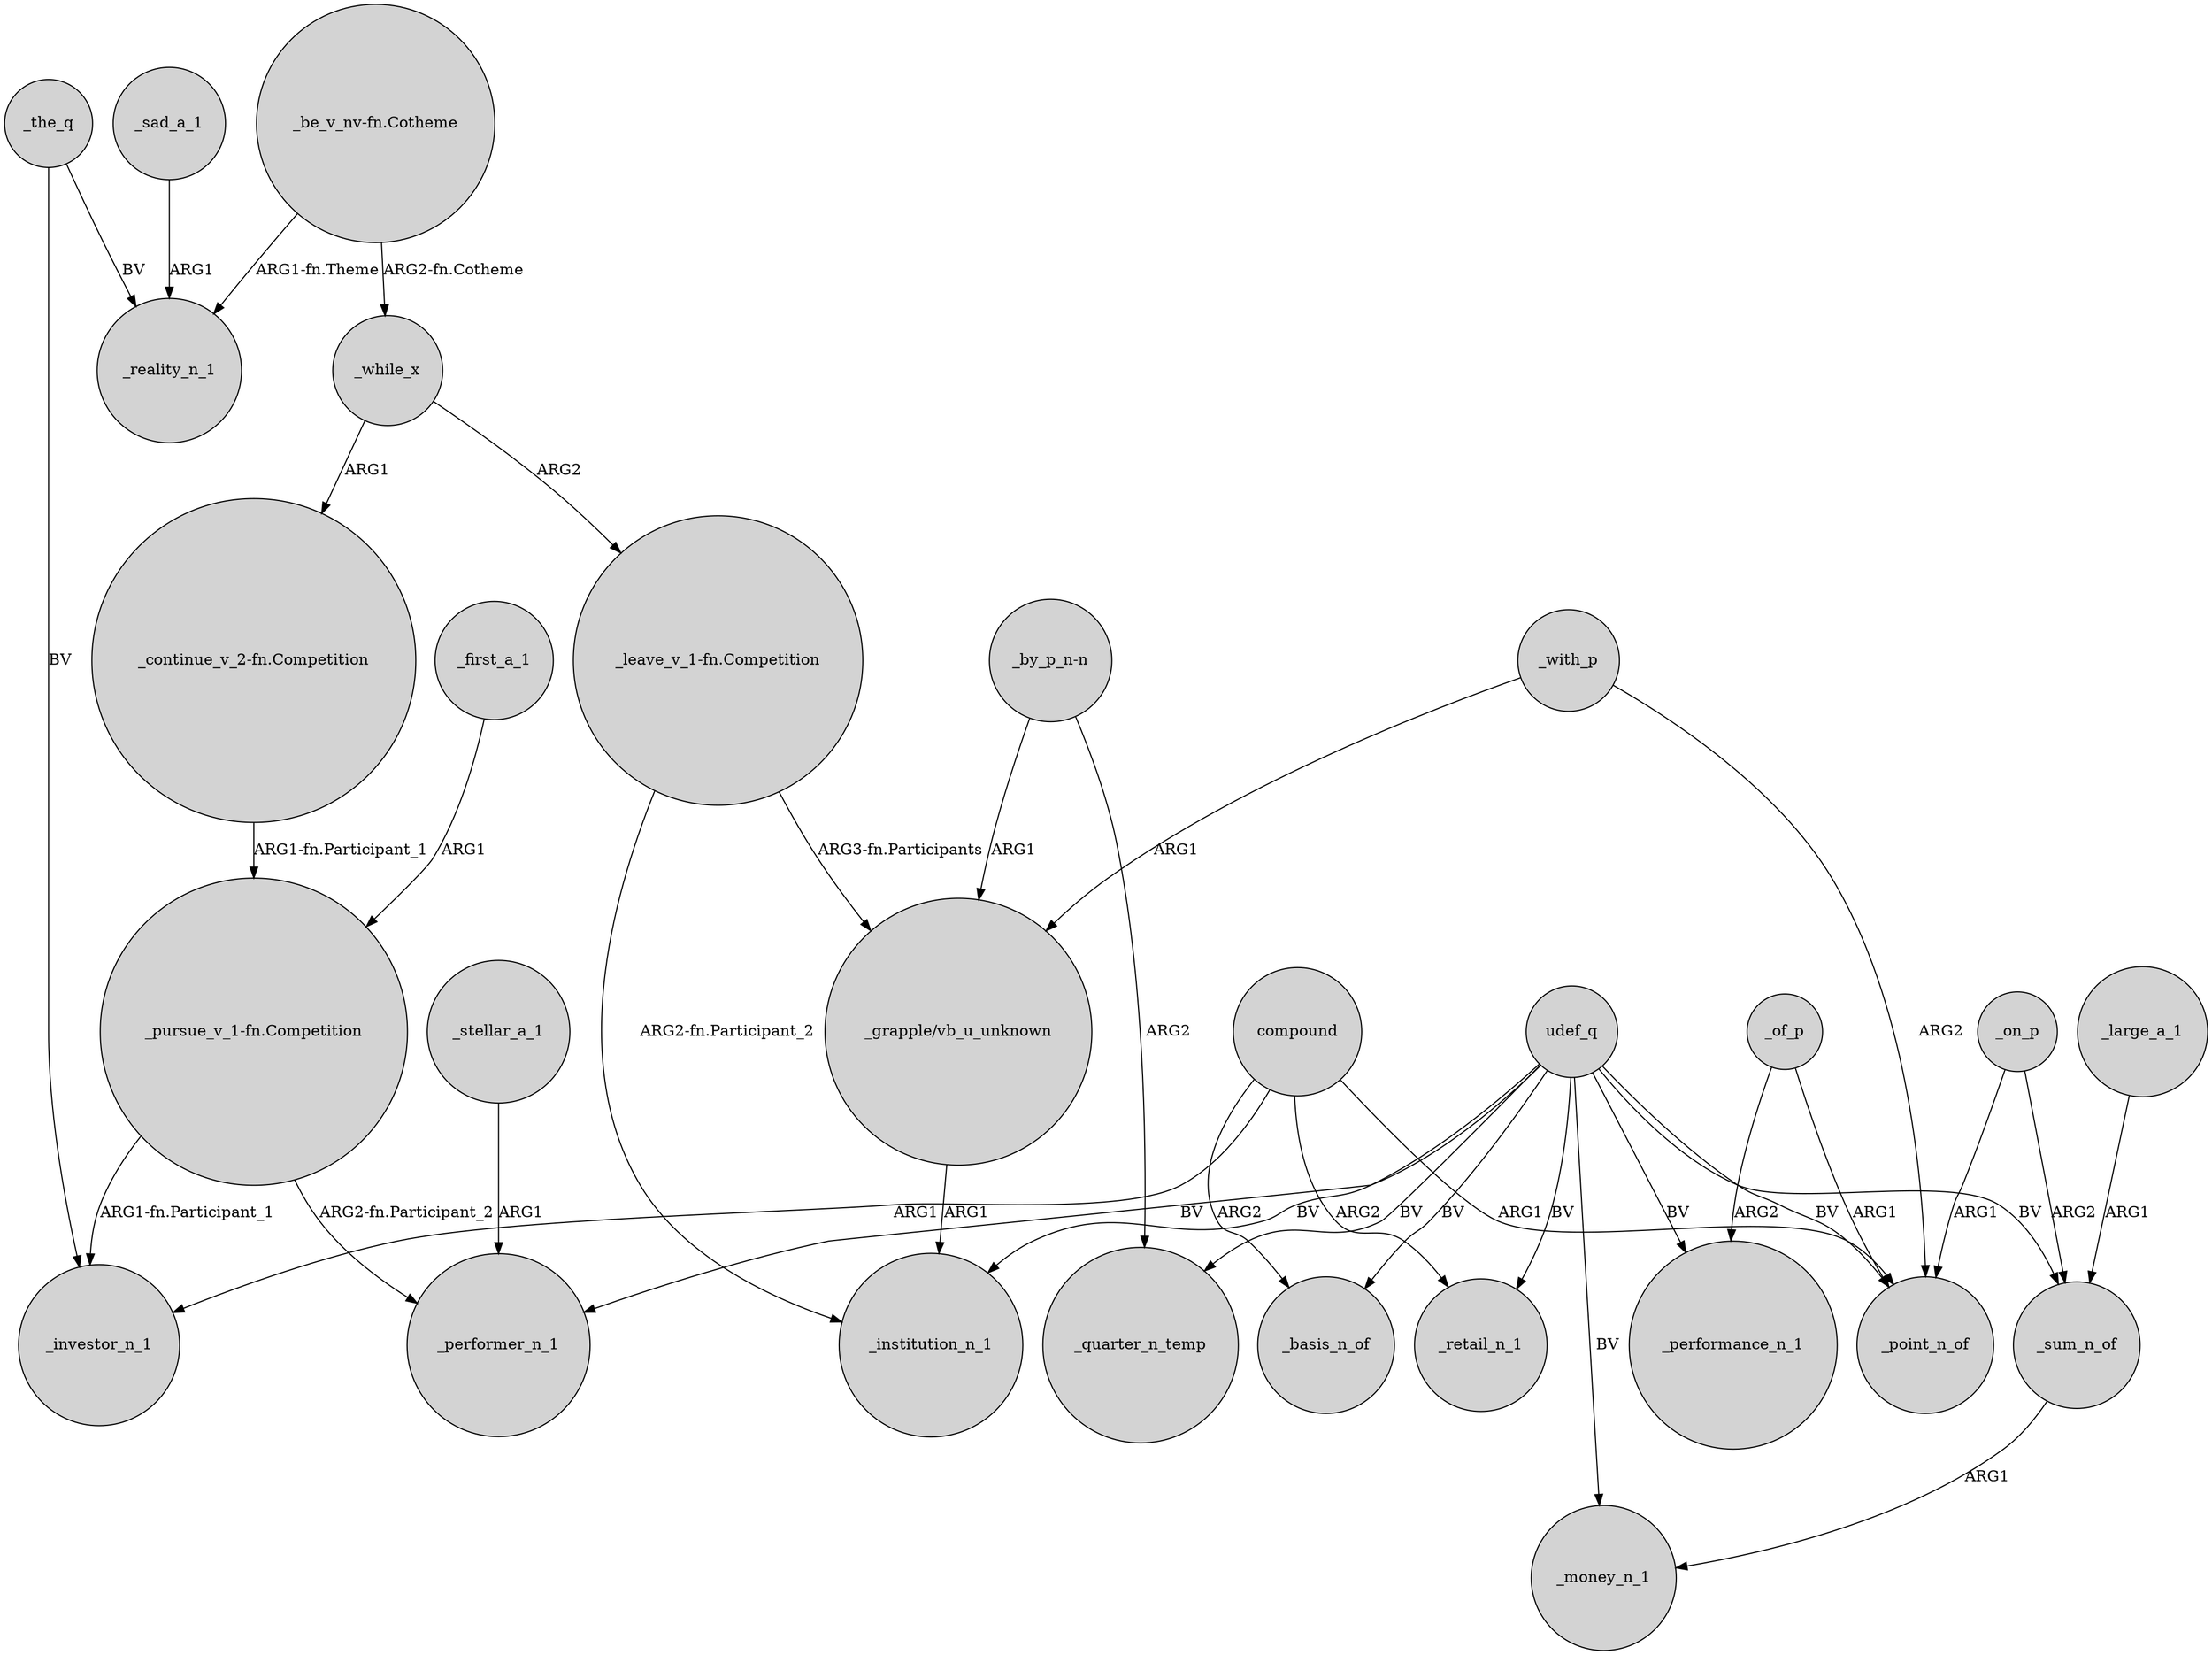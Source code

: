 digraph {
	node [shape=circle style=filled]
	_of_p -> _performance_n_1 [label=ARG2]
	_the_q -> _investor_n_1 [label=BV]
	"_be_v_nv-fn.Cotheme" -> _reality_n_1 [label="ARG1-fn.Theme"]
	udef_q -> _basis_n_of [label=BV]
	_large_a_1 -> _sum_n_of [label=ARG1]
	udef_q -> _performance_n_1 [label=BV]
	"_leave_v_1-fn.Competition" -> _institution_n_1 [label="ARG2-fn.Participant_2"]
	_on_p -> _point_n_of [label=ARG1]
	_while_x -> "_continue_v_2-fn.Competition" [label=ARG1]
	_on_p -> _sum_n_of [label=ARG2]
	compound -> _retail_n_1 [label=ARG2]
	_while_x -> "_leave_v_1-fn.Competition" [label=ARG2]
	_with_p -> _point_n_of [label=ARG2]
	udef_q -> _performer_n_1 [label=BV]
	"_pursue_v_1-fn.Competition" -> _investor_n_1 [label="ARG1-fn.Participant_1"]
	udef_q -> _retail_n_1 [label=BV]
	udef_q -> _money_n_1 [label=BV]
	_of_p -> _point_n_of [label=ARG1]
	_sum_n_of -> _money_n_1 [label=ARG1]
	"_leave_v_1-fn.Competition" -> "_grapple/vb_u_unknown" [label="ARG3-fn.Participants"]
	compound -> _investor_n_1 [label=ARG1]
	_with_p -> "_grapple/vb_u_unknown" [label=ARG1]
	udef_q -> _institution_n_1 [label=BV]
	_the_q -> _reality_n_1 [label=BV]
	"_by_p_n-n" -> "_grapple/vb_u_unknown" [label=ARG1]
	"_continue_v_2-fn.Competition" -> "_pursue_v_1-fn.Competition" [label="ARG1-fn.Participant_1"]
	udef_q -> _quarter_n_temp [label=BV]
	"_be_v_nv-fn.Cotheme" -> _while_x [label="ARG2-fn.Cotheme"]
	udef_q -> _sum_n_of [label=BV]
	compound -> _point_n_of [label=ARG1]
	"_grapple/vb_u_unknown" -> _institution_n_1 [label=ARG1]
	"_pursue_v_1-fn.Competition" -> _performer_n_1 [label="ARG2-fn.Participant_2"]
	udef_q -> _point_n_of [label=BV]
	_sad_a_1 -> _reality_n_1 [label=ARG1]
	"_by_p_n-n" -> _quarter_n_temp [label=ARG2]
	compound -> _basis_n_of [label=ARG2]
	_stellar_a_1 -> _performer_n_1 [label=ARG1]
	_first_a_1 -> "_pursue_v_1-fn.Competition" [label=ARG1]
}
